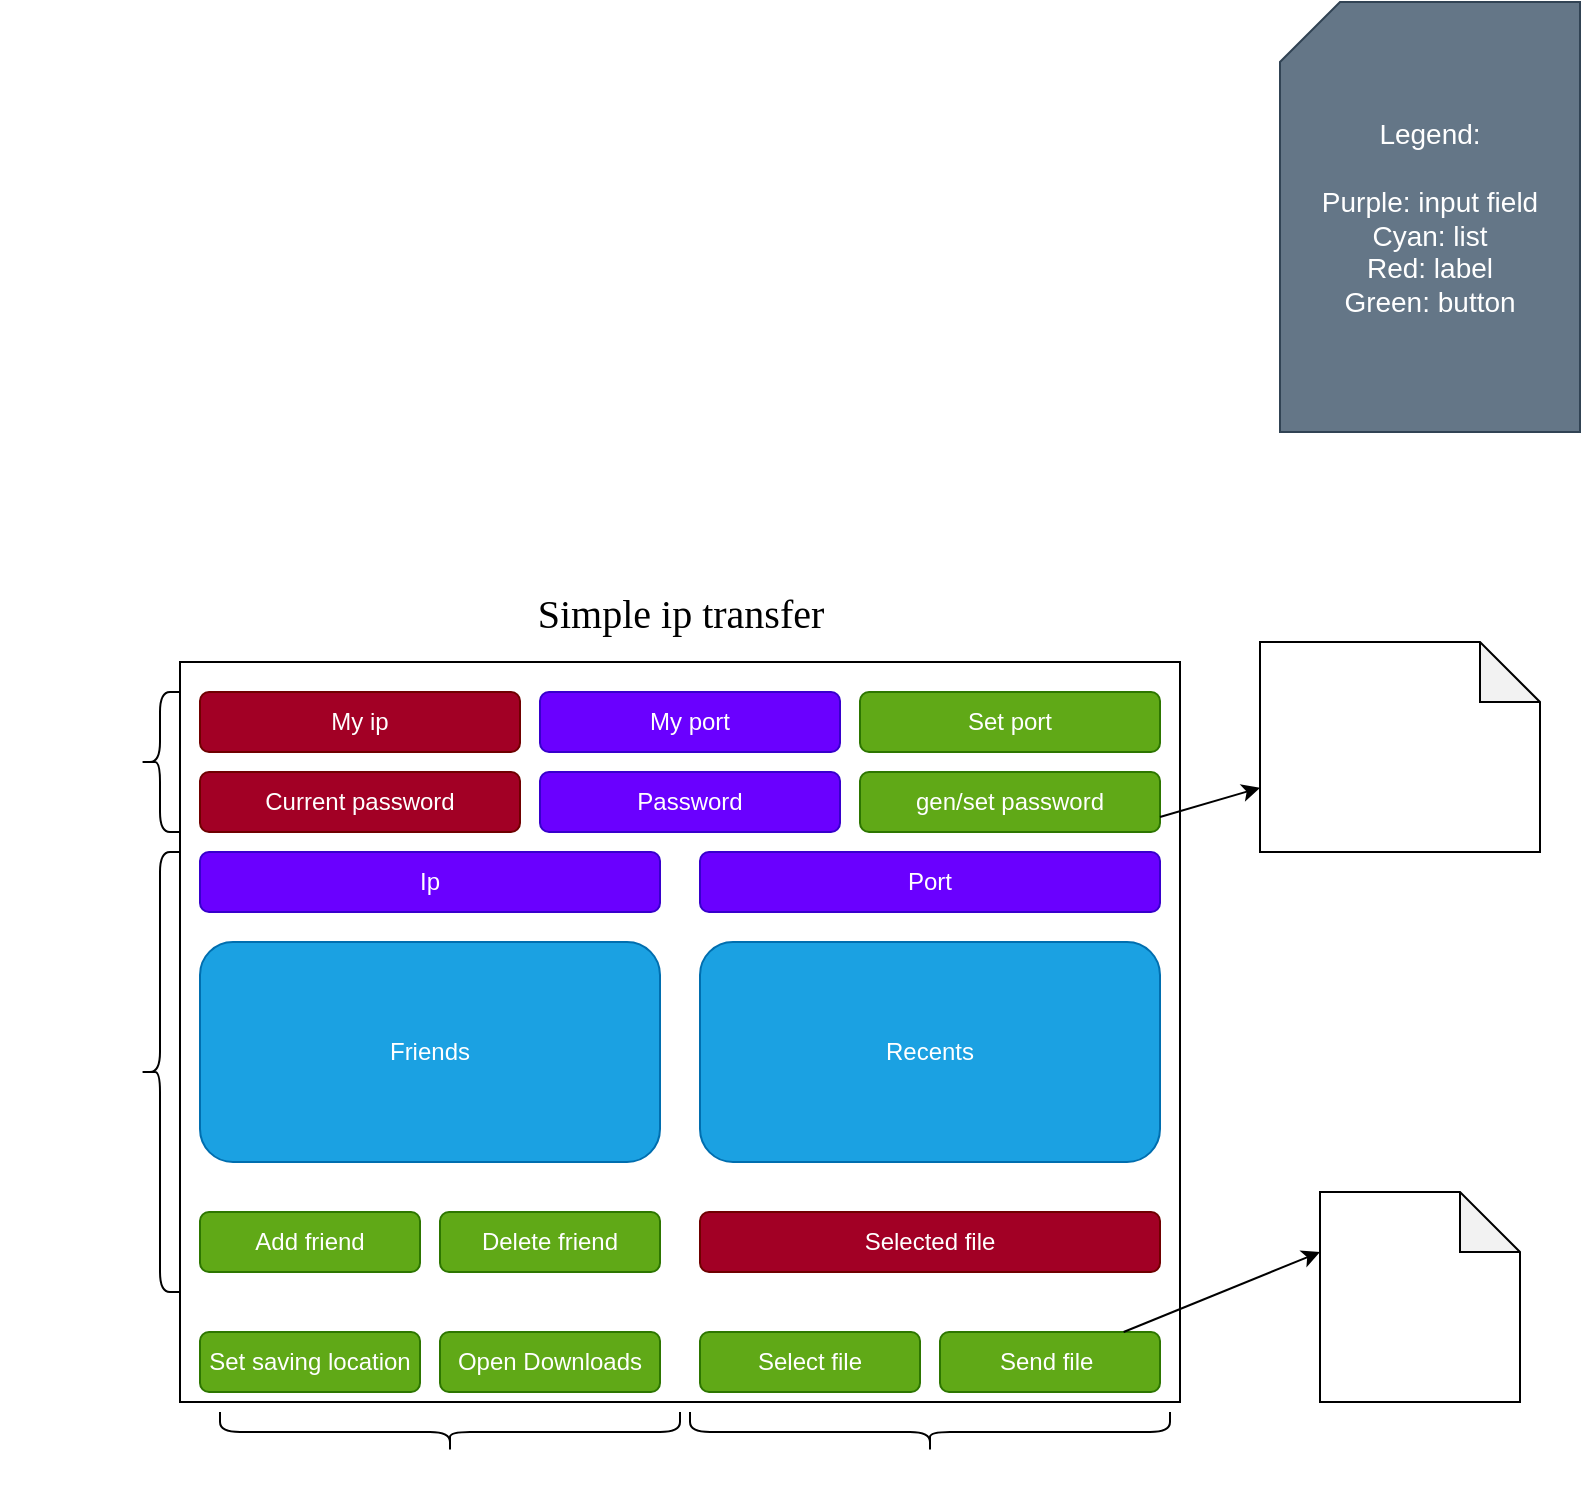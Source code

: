 <mxfile version="16.5.1" type="device"><diagram id="LXthVmEY5AL5ouVY5wGF" name="Page-1"><mxGraphModel dx="982" dy="580" grid="1" gridSize="10" guides="1" tooltips="1" connect="1" arrows="1" fold="1" page="1" pageScale="1" pageWidth="850" pageHeight="1100" math="0" shadow="0"><root><mxCell id="0"/><mxCell id="1" parent="0"/><mxCell id="DrdYaq3-AJ2mIgZj_Np5-3" value="" style="rounded=0;whiteSpace=wrap;html=1;glass=0;sketch=0;" parent="1" vertex="1"><mxGeometry x="90" y="355" width="500" height="370" as="geometry"/></mxCell><mxCell id="DrdYaq3-AJ2mIgZj_Np5-15" value="&lt;span&gt;Send file&amp;nbsp;&lt;/span&gt;" style="rounded=1;whiteSpace=wrap;html=1;fillColor=#60a917;strokeColor=#2D7600;fontColor=#ffffff;" parent="1" vertex="1"><mxGeometry x="470" y="690" width="110" height="30" as="geometry"/></mxCell><mxCell id="DrdYaq3-AJ2mIgZj_Np5-17" value="Friends" style="rounded=1;whiteSpace=wrap;html=1;fillColor=#1ba1e2;strokeColor=#006EAF;fontColor=#ffffff;" parent="1" vertex="1"><mxGeometry x="100" y="495" width="230" height="110" as="geometry"/></mxCell><mxCell id="DrdYaq3-AJ2mIgZj_Np5-18" value="Recents" style="rounded=1;whiteSpace=wrap;html=1;fillColor=#1ba1e2;strokeColor=#006EAF;fontColor=#ffffff;" parent="1" vertex="1"><mxGeometry x="350" y="495" width="230" height="110" as="geometry"/></mxCell><mxCell id="DrdYaq3-AJ2mIgZj_Np5-21" value="&lt;span&gt;My ip&lt;/span&gt;" style="rounded=1;whiteSpace=wrap;html=1;fillColor=#a20025;strokeColor=#6F0000;fontColor=#ffffff;" parent="1" vertex="1"><mxGeometry x="100" y="370" width="160" height="30" as="geometry"/></mxCell><mxCell id="DrdYaq3-AJ2mIgZj_Np5-23" value="&lt;span&gt;Open Downloads&lt;/span&gt;" style="rounded=1;whiteSpace=wrap;html=1;fillColor=#60a917;strokeColor=#2D7600;fontColor=#ffffff;" parent="1" vertex="1"><mxGeometry x="220" y="690" width="110" height="30" as="geometry"/></mxCell><mxCell id="DrdYaq3-AJ2mIgZj_Np5-24" value="Set saving location" style="rounded=1;whiteSpace=wrap;html=1;fillColor=#60a917;strokeColor=#2D7600;fontColor=#ffffff;" parent="1" vertex="1"><mxGeometry x="100" y="690" width="110" height="30" as="geometry"/></mxCell><mxCell id="DrdYaq3-AJ2mIgZj_Np5-25" value="Simple ip transfer" style="text;html=1;align=center;verticalAlign=middle;resizable=0;points=[];autosize=1;fontSize=20;fontFamily=Times New Roman;" parent="1" vertex="1"><mxGeometry x="260" y="315" width="160" height="30" as="geometry"/></mxCell><mxCell id="i8ORYl-vG64LgsIUi-bD-3" value="&lt;span&gt;Ip&lt;/span&gt;" style="rounded=1;whiteSpace=wrap;html=1;fillColor=#6a00ff;strokeColor=#3700CC;fontColor=#ffffff;" vertex="1" parent="1"><mxGeometry x="100" y="450" width="230" height="30" as="geometry"/></mxCell><mxCell id="i8ORYl-vG64LgsIUi-bD-4" value="&lt;span&gt;Port&lt;/span&gt;" style="rounded=1;whiteSpace=wrap;html=1;fillColor=#6a00ff;strokeColor=#3700CC;fontColor=#ffffff;" vertex="1" parent="1"><mxGeometry x="350" y="450" width="230" height="30" as="geometry"/></mxCell><mxCell id="i8ORYl-vG64LgsIUi-bD-5" value="Password" style="rounded=1;whiteSpace=wrap;html=1;fillColor=#6a00ff;strokeColor=#3700CC;fontColor=#ffffff;" vertex="1" parent="1"><mxGeometry x="270" y="410" width="150" height="30" as="geometry"/></mxCell><mxCell id="i8ORYl-vG64LgsIUi-bD-6" value="Select file" style="rounded=1;whiteSpace=wrap;html=1;fillColor=#60a917;strokeColor=#2D7600;fontColor=#ffffff;" vertex="1" parent="1"><mxGeometry x="350" y="690" width="110" height="30" as="geometry"/></mxCell><mxCell id="i8ORYl-vG64LgsIUi-bD-7" value="Selected file" style="rounded=1;whiteSpace=wrap;html=1;fillColor=#a20025;strokeColor=#6F0000;fontColor=#ffffff;" vertex="1" parent="1"><mxGeometry x="350" y="630" width="230" height="30" as="geometry"/></mxCell><mxCell id="i8ORYl-vG64LgsIUi-bD-8" value="Legend:&lt;br&gt;&lt;br&gt;Purple: input field&lt;br&gt;Cyan: list&lt;br&gt;Red: label&lt;br&gt;Green: button" style="shape=card;whiteSpace=wrap;html=1;fontSize=14;fillColor=#647687;strokeColor=#314354;fontColor=#ffffff;" vertex="1" parent="1"><mxGeometry x="640" y="25" width="150" height="215" as="geometry"/></mxCell><mxCell id="i8ORYl-vG64LgsIUi-bD-9" value="Add friend" style="rounded=1;whiteSpace=wrap;html=1;fillColor=#60a917;strokeColor=#2D7600;fontColor=#ffffff;" vertex="1" parent="1"><mxGeometry x="100" y="630" width="110" height="30" as="geometry"/></mxCell><mxCell id="i8ORYl-vG64LgsIUi-bD-10" value="Delete friend" style="rounded=1;whiteSpace=wrap;html=1;fillColor=#60a917;strokeColor=#2D7600;fontColor=#ffffff;" vertex="1" parent="1"><mxGeometry x="220" y="630" width="110" height="30" as="geometry"/></mxCell><mxCell id="i8ORYl-vG64LgsIUi-bD-11" value="gen/set password" style="rounded=1;whiteSpace=wrap;html=1;fillColor=#60a917;strokeColor=#2D7600;fontColor=#ffffff;" vertex="1" parent="1"><mxGeometry x="430" y="410" width="150" height="30" as="geometry"/></mxCell><mxCell id="i8ORYl-vG64LgsIUi-bD-12" value="Current password" style="rounded=1;whiteSpace=wrap;html=1;fillColor=#a20025;strokeColor=#6F0000;fontColor=#ffffff;" vertex="1" parent="1"><mxGeometry x="100" y="410" width="160" height="30" as="geometry"/></mxCell><mxCell id="i8ORYl-vG64LgsIUi-bD-14" value="&lt;span&gt;My port&lt;/span&gt;" style="rounded=1;whiteSpace=wrap;html=1;fillColor=#6a00ff;strokeColor=#3700CC;fontColor=#ffffff;" vertex="1" parent="1"><mxGeometry x="270" y="370" width="150" height="30" as="geometry"/></mxCell><mxCell id="i8ORYl-vG64LgsIUi-bD-15" value="Set port" style="rounded=1;whiteSpace=wrap;html=1;fillColor=#60a917;strokeColor=#2D7600;fontColor=#ffffff;" vertex="1" parent="1"><mxGeometry x="430" y="370" width="150" height="30" as="geometry"/></mxCell><mxCell id="i8ORYl-vG64LgsIUi-bD-16" value="" style="shape=curlyBracket;whiteSpace=wrap;html=1;rounded=1;fontSize=14;fontColor=#000000;rotation=-90;" vertex="1" parent="1"><mxGeometry x="455" y="620" width="20" height="240" as="geometry"/></mxCell><mxCell id="i8ORYl-vG64LgsIUi-bD-17" value="" style="shape=curlyBracket;whiteSpace=wrap;html=1;rounded=1;fontSize=14;fontColor=#000000;rotation=-90;" vertex="1" parent="1"><mxGeometry x="215" y="625" width="20" height="230" as="geometry"/></mxCell><mxCell id="i8ORYl-vG64LgsIUi-bD-18" value="" style="shape=curlyBracket;whiteSpace=wrap;html=1;rounded=1;fontSize=14;fontColor=#000000;" vertex="1" parent="1"><mxGeometry x="70" y="450" width="20" height="220" as="geometry"/></mxCell><mxCell id="i8ORYl-vG64LgsIUi-bD-19" value="" style="shape=curlyBracket;whiteSpace=wrap;html=1;rounded=1;fontSize=14;fontColor=#000000;size=0.5;" vertex="1" parent="1"><mxGeometry x="70" y="370" width="20" height="70" as="geometry"/></mxCell><mxCell id="i8ORYl-vG64LgsIUi-bD-20" value="&lt;font color=&quot;#ffffff&quot;&gt;Receiving&lt;/font&gt;" style="text;html=1;align=center;verticalAlign=middle;resizable=0;points=[];autosize=1;strokeColor=none;fillColor=none;fontSize=14;fontColor=#000000;" vertex="1" parent="1"><mxGeometry y="395" width="80" height="20" as="geometry"/></mxCell><mxCell id="i8ORYl-vG64LgsIUi-bD-21" value="Sending" style="text;html=1;align=center;verticalAlign=middle;resizable=0;points=[];autosize=1;strokeColor=none;fillColor=none;fontSize=14;fontColor=#FFFFFF;" vertex="1" parent="1"><mxGeometry x="5" y="550" width="70" height="20" as="geometry"/></mxCell><mxCell id="i8ORYl-vG64LgsIUi-bD-22" value="Receiving" style="text;html=1;align=center;verticalAlign=middle;resizable=0;points=[];autosize=1;strokeColor=none;fillColor=none;fontSize=14;fontColor=#FFFFFF;" vertex="1" parent="1"><mxGeometry x="185" y="750" width="80" height="20" as="geometry"/></mxCell><mxCell id="i8ORYl-vG64LgsIUi-bD-23" value="Sending" style="text;html=1;align=center;verticalAlign=middle;resizable=0;points=[];autosize=1;strokeColor=none;fillColor=none;fontSize=14;fontColor=#FFFFFF;" vertex="1" parent="1"><mxGeometry x="430" y="750" width="70" height="20" as="geometry"/></mxCell><mxCell id="i8ORYl-vG64LgsIUi-bD-24" value="" style="endArrow=classic;html=1;rounded=0;fontSize=14;fontColor=#FFFFFF;" edge="1" parent="1" source="DrdYaq3-AJ2mIgZj_Np5-15"><mxGeometry width="50" height="50" relative="1" as="geometry"><mxPoint x="610" y="700" as="sourcePoint"/><mxPoint x="660" y="650" as="targetPoint"/></mxGeometry></mxCell><mxCell id="i8ORYl-vG64LgsIUi-bD-26" value="Ask for password before sending" style="shape=note;whiteSpace=wrap;html=1;backgroundOutline=1;darkOpacity=0.05;fontSize=14;fontColor=#FFFFFF;" vertex="1" parent="1"><mxGeometry x="660" y="620" width="100" height="105" as="geometry"/></mxCell><mxCell id="i8ORYl-vG64LgsIUi-bD-27" value="" style="endArrow=classic;html=1;rounded=0;fontSize=14;fontColor=#FFFFFF;exitX=1;exitY=0.75;exitDx=0;exitDy=0;" edge="1" parent="1" source="i8ORYl-vG64LgsIUi-bD-11" target="i8ORYl-vG64LgsIUi-bD-28"><mxGeometry width="50" height="50" relative="1" as="geometry"><mxPoint x="620" y="445" as="sourcePoint"/><mxPoint x="670" y="395" as="targetPoint"/></mxGeometry></mxCell><mxCell id="i8ORYl-vG64LgsIUi-bD-28" value="set password if found input else generate password and set" style="shape=note;whiteSpace=wrap;html=1;backgroundOutline=1;darkOpacity=0.05;fontSize=14;fontColor=#FFFFFF;" vertex="1" parent="1"><mxGeometry x="630" y="345" width="140" height="105" as="geometry"/></mxCell></root></mxGraphModel></diagram></mxfile>